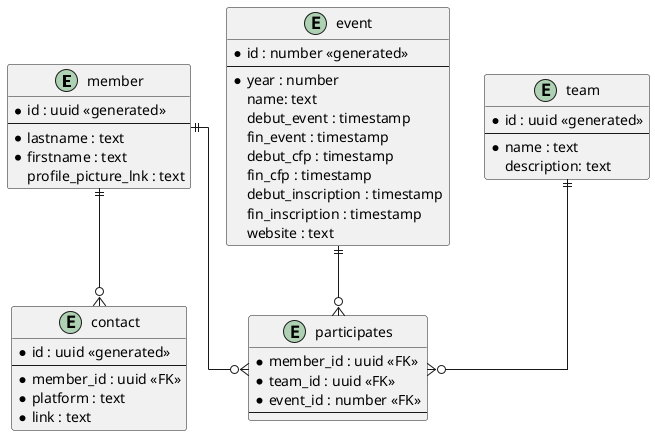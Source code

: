 @startuml

skinparam linetype ortho

entity member {
*id : uuid <<generated>>
--
*lastname : text
*firstname : text
profile_picture_lnk : text
}

entity event {
*id : number <<generated>>
--
*year : number
name: text
debut_event : timestamp
fin_event : timestamp
debut_cfp : timestamp
fin_cfp : timestamp
debut_inscription : timestamp
fin_inscription : timestamp
website : text
}

entity contact {
*id : uuid <<generated>>
--
*member_id : uuid <<FK>>
*platform : text
*link : text
}

entity team {
*id : uuid <<generated>>
--
*name : text
description: text
}

entity participates {
*member_id : uuid <<FK>>
*team_id : uuid <<FK>>
*event_id : number <<FK>>
--
}

member ||--o{ participates
event ||--o{ participates
team ||--o{ participates
member ||--o{ contact
@enduml
